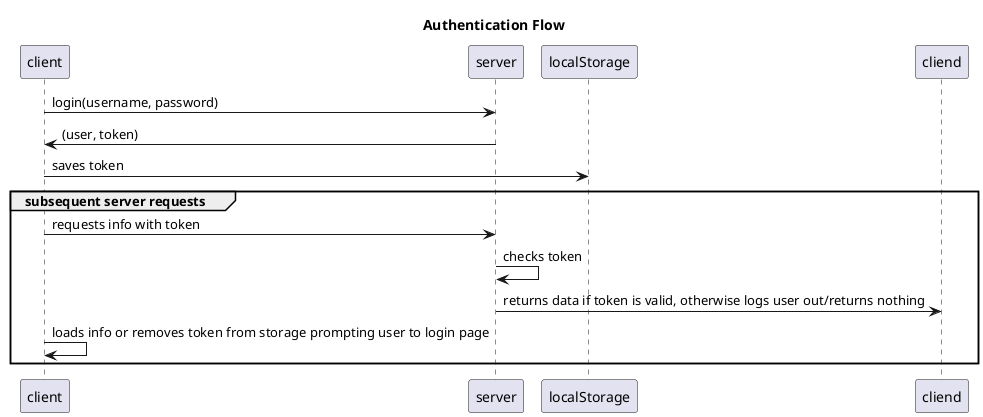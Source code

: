 @startuml Auth Flow

	title       Authentication Flow

	client -> server: login(username, password)
    server -> client: (user, token)
    client -> localStorage: saves token

    group subsequent server requests
        client -> server: requests info with token 
        server -> server: checks token
        server -> cliend: returns data if token is valid, otherwise logs user out/returns nothing
        client -> client: loads info or removes token from storage prompting user to login page
    end

@enduml
	' note right
		
	' end note
	' group JanusSessionCreatedEvent
	' 	CommNet -> Janus: KeepAlive
	' 	CommNet -> AudioBridgeService: Init
	' 	CommNet -> AudioBridgeService: InitAudioInitegration
	' 	alt IsVideoCall
	' 		CommNet -> VideoRoomService: Init
	' 		CommNet -> VideoRoomService: InitVideoInitegration
	' 	end
	' end
	' CommNet -> CommNet: PluginReadyEventFired
	' group PluginReadyEventFired
	' 	alt Is JanusAudioBridgePlugin
	' 		CommNet -> AudioBridgeService: PluginReady
	' 		CommNet -> AudioBridgeService: JoinToAudioRoom
	' 		alt Is CallDirection Outgoing
	' 			CommNet -> AudioBridgeService: SendOffer
	' 		end 
	' 	end
	' 	alt Is JanusVideoRoomPlugin
	' 		CommNet -> VideoRoomService: PluginReady
	' 		alt IsPublisher
	' 			CommNet -> VideoRoomService: JoinToVideoRoom
	' 			alt Is CallDirection Outgoing
	' 				CommNet -> VideoRoomService: SendOffer
	' 			end 
	' 		else 
	' 			CommNet -> VideoRoomService: JoinAsSubscriber
	' 		end 
	' 	end 
	' end